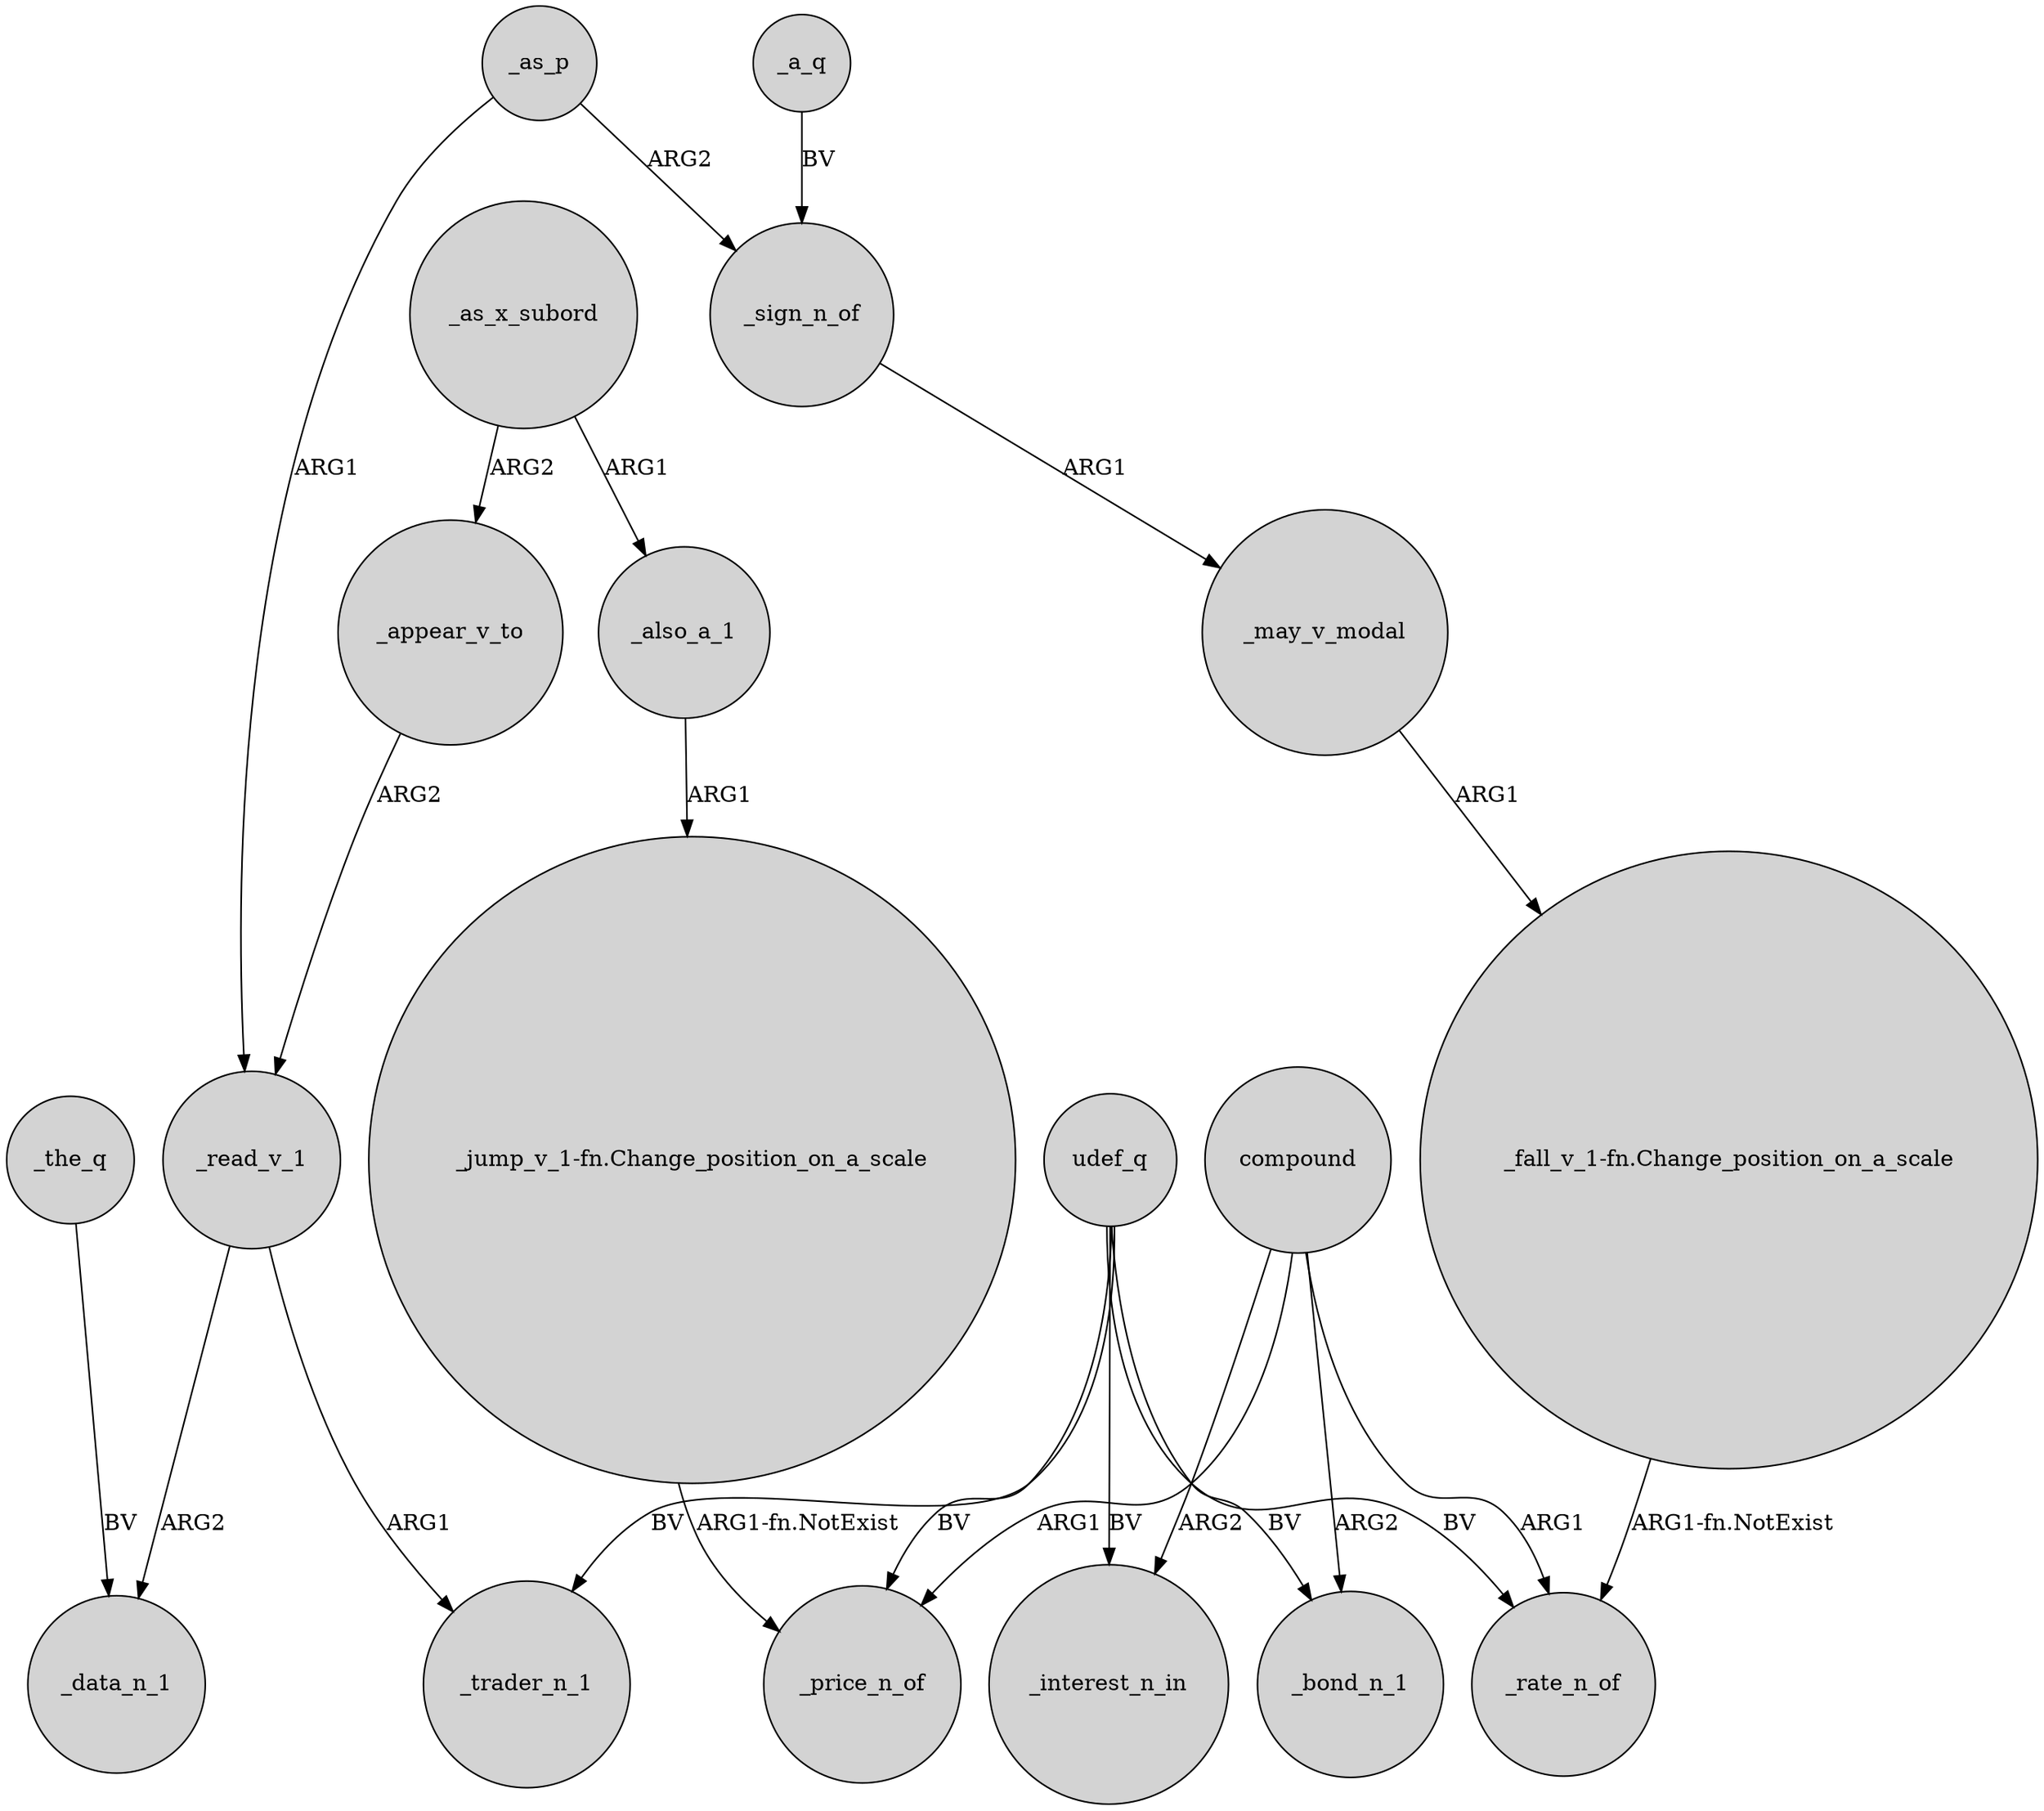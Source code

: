 digraph {
	node [shape=circle style=filled]
	udef_q -> _price_n_of [label=BV]
	udef_q -> _trader_n_1 [label=BV]
	"_jump_v_1-fn.Change_position_on_a_scale" -> _price_n_of [label="ARG1-fn.NotExist"]
	_a_q -> _sign_n_of [label=BV]
	_read_v_1 -> _trader_n_1 [label=ARG1]
	compound -> _rate_n_of [label=ARG1]
	udef_q -> _rate_n_of [label=BV]
	"_fall_v_1-fn.Change_position_on_a_scale" -> _rate_n_of [label="ARG1-fn.NotExist"]
	udef_q -> _interest_n_in [label=BV]
	compound -> _interest_n_in [label=ARG2]
	_as_x_subord -> _also_a_1 [label=ARG1]
	_also_a_1 -> "_jump_v_1-fn.Change_position_on_a_scale" [label=ARG1]
	_as_p -> _read_v_1 [label=ARG1]
	udef_q -> _bond_n_1 [label=BV]
	_as_p -> _sign_n_of [label=ARG2]
	_sign_n_of -> _may_v_modal [label=ARG1]
	_may_v_modal -> "_fall_v_1-fn.Change_position_on_a_scale" [label=ARG1]
	compound -> _bond_n_1 [label=ARG2]
	_appear_v_to -> _read_v_1 [label=ARG2]
	compound -> _price_n_of [label=ARG1]
	_read_v_1 -> _data_n_1 [label=ARG2]
	_as_x_subord -> _appear_v_to [label=ARG2]
	_the_q -> _data_n_1 [label=BV]
}
